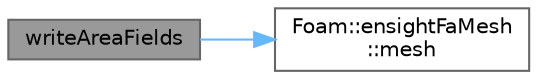 digraph "writeAreaFields"
{
 // LATEX_PDF_SIZE
  bgcolor="transparent";
  edge [fontname=Helvetica,fontsize=10,labelfontname=Helvetica,labelfontsize=10];
  node [fontname=Helvetica,fontsize=10,shape=box,height=0.2,width=0.4];
  rankdir="LR";
  Node1 [id="Node000001",label="writeAreaFields",height=0.2,width=0.4,color="gray40", fillcolor="grey60", style="filled", fontcolor="black",tooltip=" "];
  Node1 -> Node2 [id="edge1_Node000001_Node000002",color="steelblue1",style="solid",tooltip=" "];
  Node2 [id="Node000002",label="Foam::ensightFaMesh\l::mesh",height=0.2,width=0.4,color="grey40", fillcolor="white", style="filled",URL="$classFoam_1_1ensightFaMesh.html#a38c0c118b42438c6938818e4c6c00c36",tooltip=" "];
}
